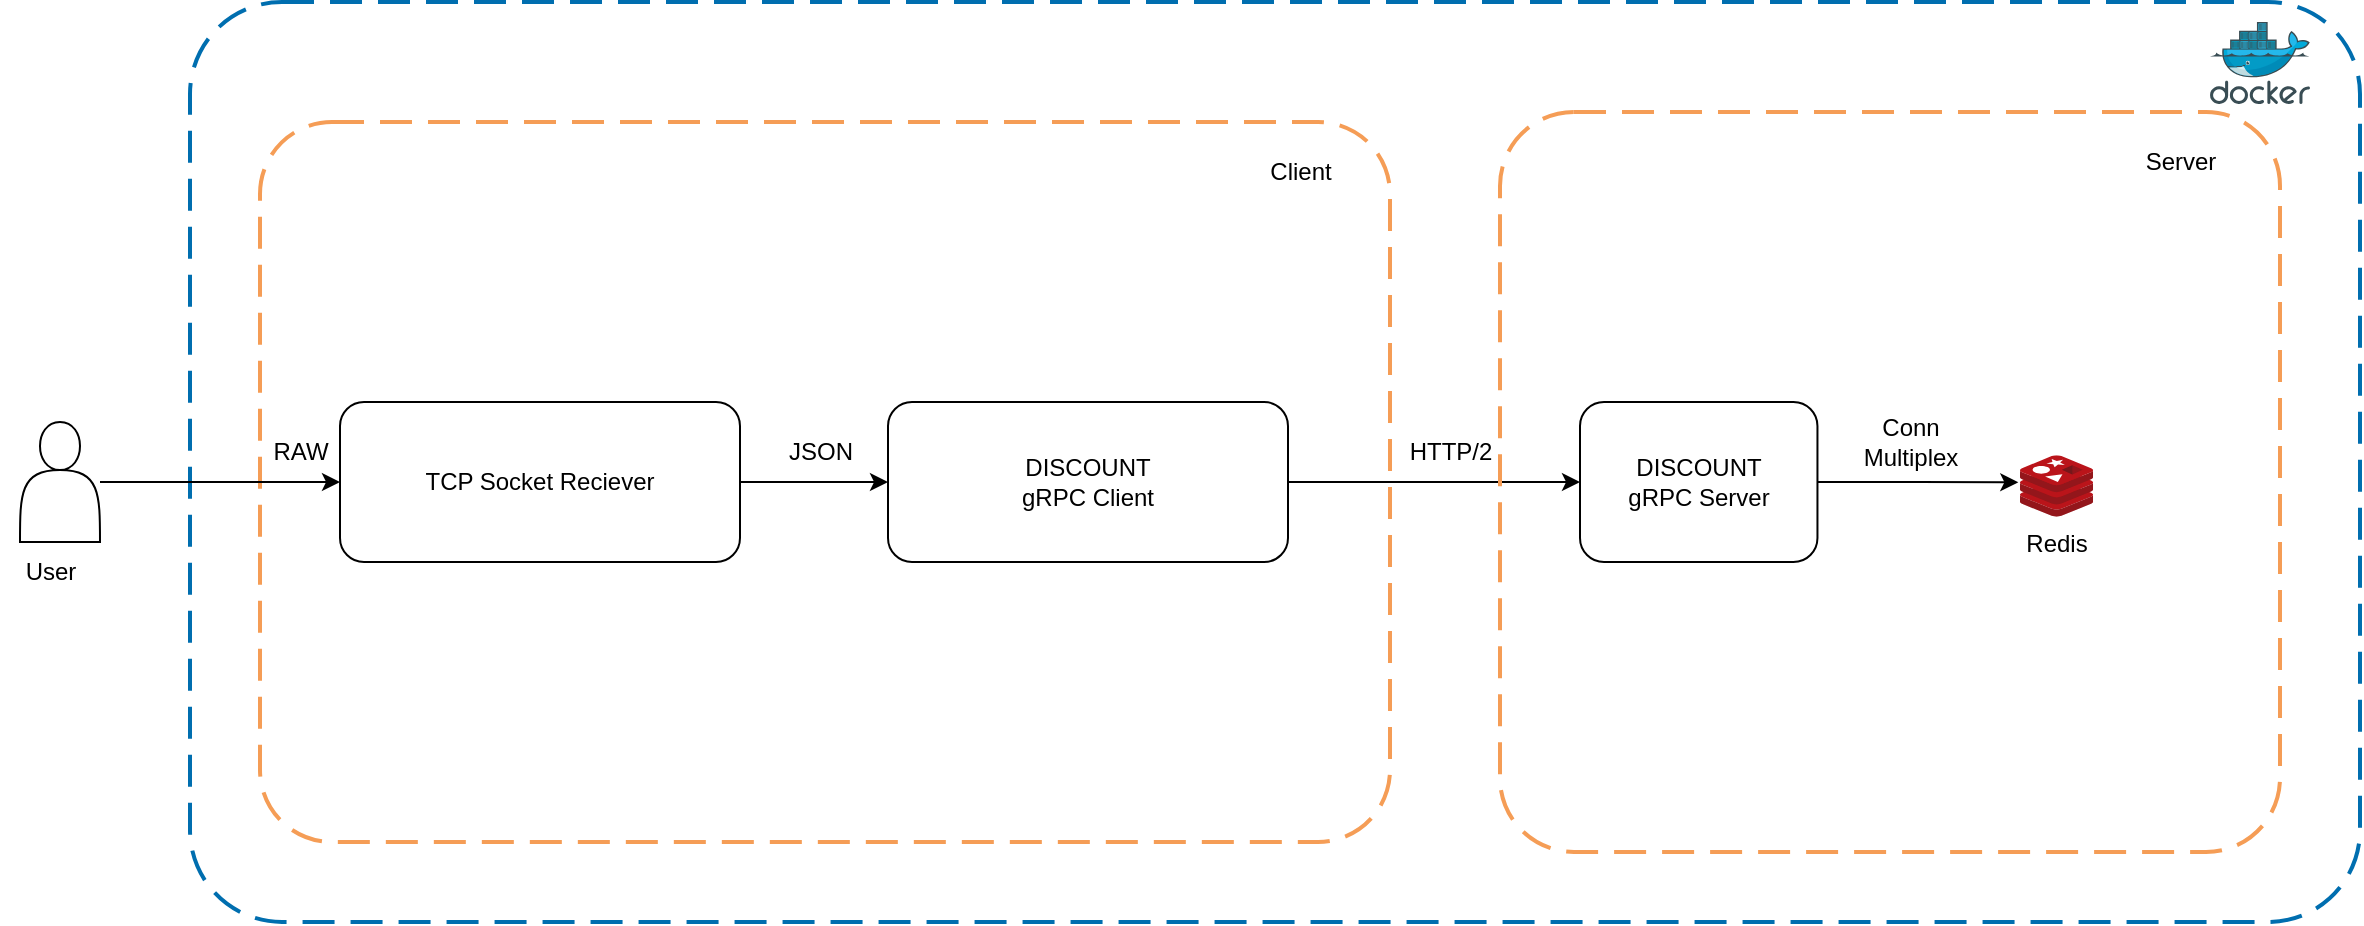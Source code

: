 <mxfile version="26.2.2">
  <diagram name="GrpcDiscountApp-Advanced-Full" id="UJY6X3TkTfJg7xv1jVxn">
    <mxGraphModel dx="2550" dy="1037" grid="1" gridSize="10" guides="1" tooltips="1" connect="1" arrows="1" fold="1" page="1" pageScale="1" pageWidth="827" pageHeight="1169" math="0" shadow="0">
      <root>
        <mxCell id="0" />
        <mxCell id="1" parent="0" />
        <mxCell id="LE0IEFm8yGV0q3qyN1iq-1005" value="" style="group" vertex="1" connectable="0" parent="1">
          <mxGeometry x="-200" y="170" width="1050" height="400" as="geometry" />
        </mxCell>
        <mxCell id="LE0IEFm8yGV0q3qyN1iq-1002" value="" style="rounded=1;arcSize=10;dashed=1;strokeColor=#F59D56;fillColor=none;gradientColor=none;dashPattern=8 4;strokeWidth=2;" vertex="1" parent="LE0IEFm8yGV0q3qyN1iq-1005">
          <mxGeometry width="565" height="360" as="geometry" />
        </mxCell>
        <mxCell id="LE0IEFm8yGV0q3qyN1iq-1004" value="Client" style="text;html=1;align=center;verticalAlign=middle;resizable=0;points=[];autosize=1;strokeColor=none;fillColor=none;" vertex="1" parent="LE0IEFm8yGV0q3qyN1iq-1005">
          <mxGeometry x="495" y="10" width="50" height="30" as="geometry" />
        </mxCell>
        <mxCell id="LE0IEFm8yGV0q3qyN1iq-1015" value="" style="rounded=1;arcSize=10;dashed=1;strokeColor=#006EAF;fillColor=none;dashPattern=8 4;strokeWidth=2;fontColor=#ffffff;" vertex="1" parent="LE0IEFm8yGV0q3qyN1iq-1005">
          <mxGeometry x="-35" y="-60" width="1085" height="460" as="geometry" />
        </mxCell>
        <mxCell id="LE0IEFm8yGV0q3qyN1iq-1017" value="" style="image;sketch=0;aspect=fixed;html=1;points=[];align=center;fontSize=12;image=img/lib/mscae/Docker.svg;" vertex="1" parent="LE0IEFm8yGV0q3qyN1iq-1005">
          <mxGeometry x="975" y="-50" width="50" height="41" as="geometry" />
        </mxCell>
        <mxCell id="LE0IEFm8yGV0q3qyN1iq-1020" value="RAW" style="text;html=1;align=center;verticalAlign=middle;resizable=0;points=[];autosize=1;strokeColor=none;fillColor=none;" vertex="1" parent="LE0IEFm8yGV0q3qyN1iq-1005">
          <mxGeometry x="-5" y="150" width="50" height="30" as="geometry" />
        </mxCell>
        <mxCell id="LE0IEFm8yGV0q3qyN1iq-1021" value="JSON" style="text;html=1;align=center;verticalAlign=middle;resizable=0;points=[];autosize=1;strokeColor=none;fillColor=none;" vertex="1" parent="LE0IEFm8yGV0q3qyN1iq-1005">
          <mxGeometry x="250" y="150" width="60" height="30" as="geometry" />
        </mxCell>
        <mxCell id="LE0IEFm8yGV0q3qyN1iq-1022" value="HTTP/2" style="text;html=1;align=center;verticalAlign=middle;resizable=0;points=[];autosize=1;strokeColor=none;fillColor=none;" vertex="1" parent="LE0IEFm8yGV0q3qyN1iq-1005">
          <mxGeometry x="565" y="150" width="60" height="30" as="geometry" />
        </mxCell>
        <mxCell id="LE0IEFm8yGV0q3qyN1iq-1007" style="edgeStyle=orthogonalEdgeStyle;rounded=0;orthogonalLoop=1;jettySize=auto;html=1;entryX=0;entryY=0.5;entryDx=0;entryDy=0;" edge="1" parent="1" source="LE0IEFm8yGV0q3qyN1iq-1000" target="LE0IEFm8yGV0q3qyN1iq-1003">
          <mxGeometry relative="1" as="geometry" />
        </mxCell>
        <mxCell id="LE0IEFm8yGV0q3qyN1iq-1000" value="TCP Socket Reciever" style="rounded=1;whiteSpace=wrap;html=1;" vertex="1" parent="1">
          <mxGeometry x="-160" y="310" width="200" height="80" as="geometry" />
        </mxCell>
        <mxCell id="LE0IEFm8yGV0q3qyN1iq-1018" style="edgeStyle=orthogonalEdgeStyle;rounded=0;orthogonalLoop=1;jettySize=auto;html=1;entryX=0;entryY=0.5;entryDx=0;entryDy=0;" edge="1" parent="1" source="LE0IEFm8yGV0q3qyN1iq-1003" target="LE0IEFm8yGV0q3qyN1iq-1001">
          <mxGeometry relative="1" as="geometry" />
        </mxCell>
        <mxCell id="LE0IEFm8yGV0q3qyN1iq-1003" value="DISCOUNT&lt;div&gt;gRPC Client&lt;/div&gt;" style="rounded=1;whiteSpace=wrap;html=1;" vertex="1" parent="1">
          <mxGeometry x="114" y="310" width="200" height="80" as="geometry" />
        </mxCell>
        <mxCell id="LE0IEFm8yGV0q3qyN1iq-1009" style="edgeStyle=orthogonalEdgeStyle;rounded=0;orthogonalLoop=1;jettySize=auto;html=1;entryX=0;entryY=0.5;entryDx=0;entryDy=0;" edge="1" parent="1" source="LE0IEFm8yGV0q3qyN1iq-1008" target="LE0IEFm8yGV0q3qyN1iq-1000">
          <mxGeometry relative="1" as="geometry" />
        </mxCell>
        <mxCell id="LE0IEFm8yGV0q3qyN1iq-1008" value="" style="shape=actor;whiteSpace=wrap;html=1;" vertex="1" parent="1">
          <mxGeometry x="-320" y="320" width="40" height="60" as="geometry" />
        </mxCell>
        <mxCell id="LE0IEFm8yGV0q3qyN1iq-1013" value="" style="group" vertex="1" connectable="0" parent="1">
          <mxGeometry x="420" y="165" width="390" height="370" as="geometry" />
        </mxCell>
        <mxCell id="LE0IEFm8yGV0q3qyN1iq-1011" value="" style="rounded=1;arcSize=10;dashed=1;strokeColor=#F59D56;fillColor=none;gradientColor=none;dashPattern=8 4;strokeWidth=2;" vertex="1" parent="LE0IEFm8yGV0q3qyN1iq-1013">
          <mxGeometry width="390" height="370" as="geometry" />
        </mxCell>
        <mxCell id="LE0IEFm8yGV0q3qyN1iq-1012" value="Server" style="text;html=1;align=center;verticalAlign=middle;resizable=0;points=[];autosize=1;strokeColor=none;fillColor=none;" vertex="1" parent="LE0IEFm8yGV0q3qyN1iq-1013">
          <mxGeometry x="310.001" y="10" width="60" height="30" as="geometry" />
        </mxCell>
        <mxCell id="LE0IEFm8yGV0q3qyN1iq-1001" value="DISCOUNT&lt;div&gt;gRPC Server&lt;/div&gt;" style="rounded=1;whiteSpace=wrap;html=1;" vertex="1" parent="LE0IEFm8yGV0q3qyN1iq-1013">
          <mxGeometry x="40" y="145" width="118.73" height="80" as="geometry" />
        </mxCell>
        <mxCell id="LE0IEFm8yGV0q3qyN1iq-1014" value="Redis" style="image;sketch=0;aspect=fixed;html=1;points=[];align=center;fontSize=12;image=img/lib/mscae/Cache_Redis_Product.svg;" vertex="1" parent="LE0IEFm8yGV0q3qyN1iq-1013">
          <mxGeometry x="259.998" y="171.65" width="36.538" height="30.692" as="geometry" />
        </mxCell>
        <mxCell id="LE0IEFm8yGV0q3qyN1iq-1019" style="edgeStyle=orthogonalEdgeStyle;rounded=0;orthogonalLoop=1;jettySize=auto;html=1;entryX=-0.023;entryY=0.44;entryDx=0;entryDy=0;entryPerimeter=0;" edge="1" parent="LE0IEFm8yGV0q3qyN1iq-1013" source="LE0IEFm8yGV0q3qyN1iq-1001" target="LE0IEFm8yGV0q3qyN1iq-1014">
          <mxGeometry relative="1" as="geometry" />
        </mxCell>
        <mxCell id="LE0IEFm8yGV0q3qyN1iq-1026" value="Conn&lt;div&gt;Multiplex&lt;/div&gt;" style="text;html=1;align=center;verticalAlign=middle;resizable=0;points=[];autosize=1;strokeColor=none;fillColor=none;" vertex="1" parent="LE0IEFm8yGV0q3qyN1iq-1013">
          <mxGeometry x="170" y="145" width="70" height="40" as="geometry" />
        </mxCell>
        <mxCell id="LE0IEFm8yGV0q3qyN1iq-1023" value="User" style="text;html=1;align=center;verticalAlign=middle;resizable=0;points=[];autosize=1;strokeColor=none;fillColor=none;" vertex="1" parent="1">
          <mxGeometry x="-330" y="380" width="50" height="30" as="geometry" />
        </mxCell>
      </root>
    </mxGraphModel>
  </diagram>
</mxfile>
